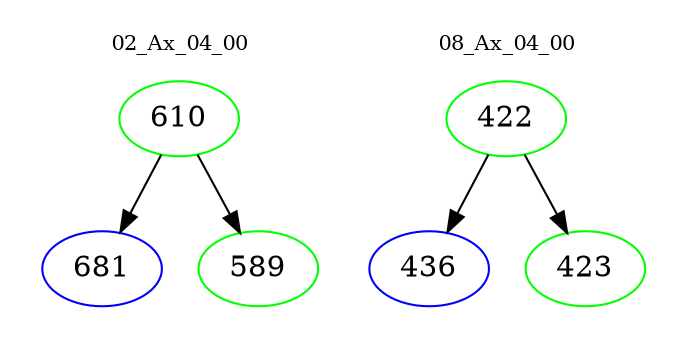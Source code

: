 digraph{
subgraph cluster_0 {
color = white
label = "02_Ax_04_00";
fontsize=10;
T0_610 [label="610", color="green"]
T0_610 -> T0_681 [color="black"]
T0_681 [label="681", color="blue"]
T0_610 -> T0_589 [color="black"]
T0_589 [label="589", color="green"]
}
subgraph cluster_1 {
color = white
label = "08_Ax_04_00";
fontsize=10;
T1_422 [label="422", color="green"]
T1_422 -> T1_436 [color="black"]
T1_436 [label="436", color="blue"]
T1_422 -> T1_423 [color="black"]
T1_423 [label="423", color="green"]
}
}
